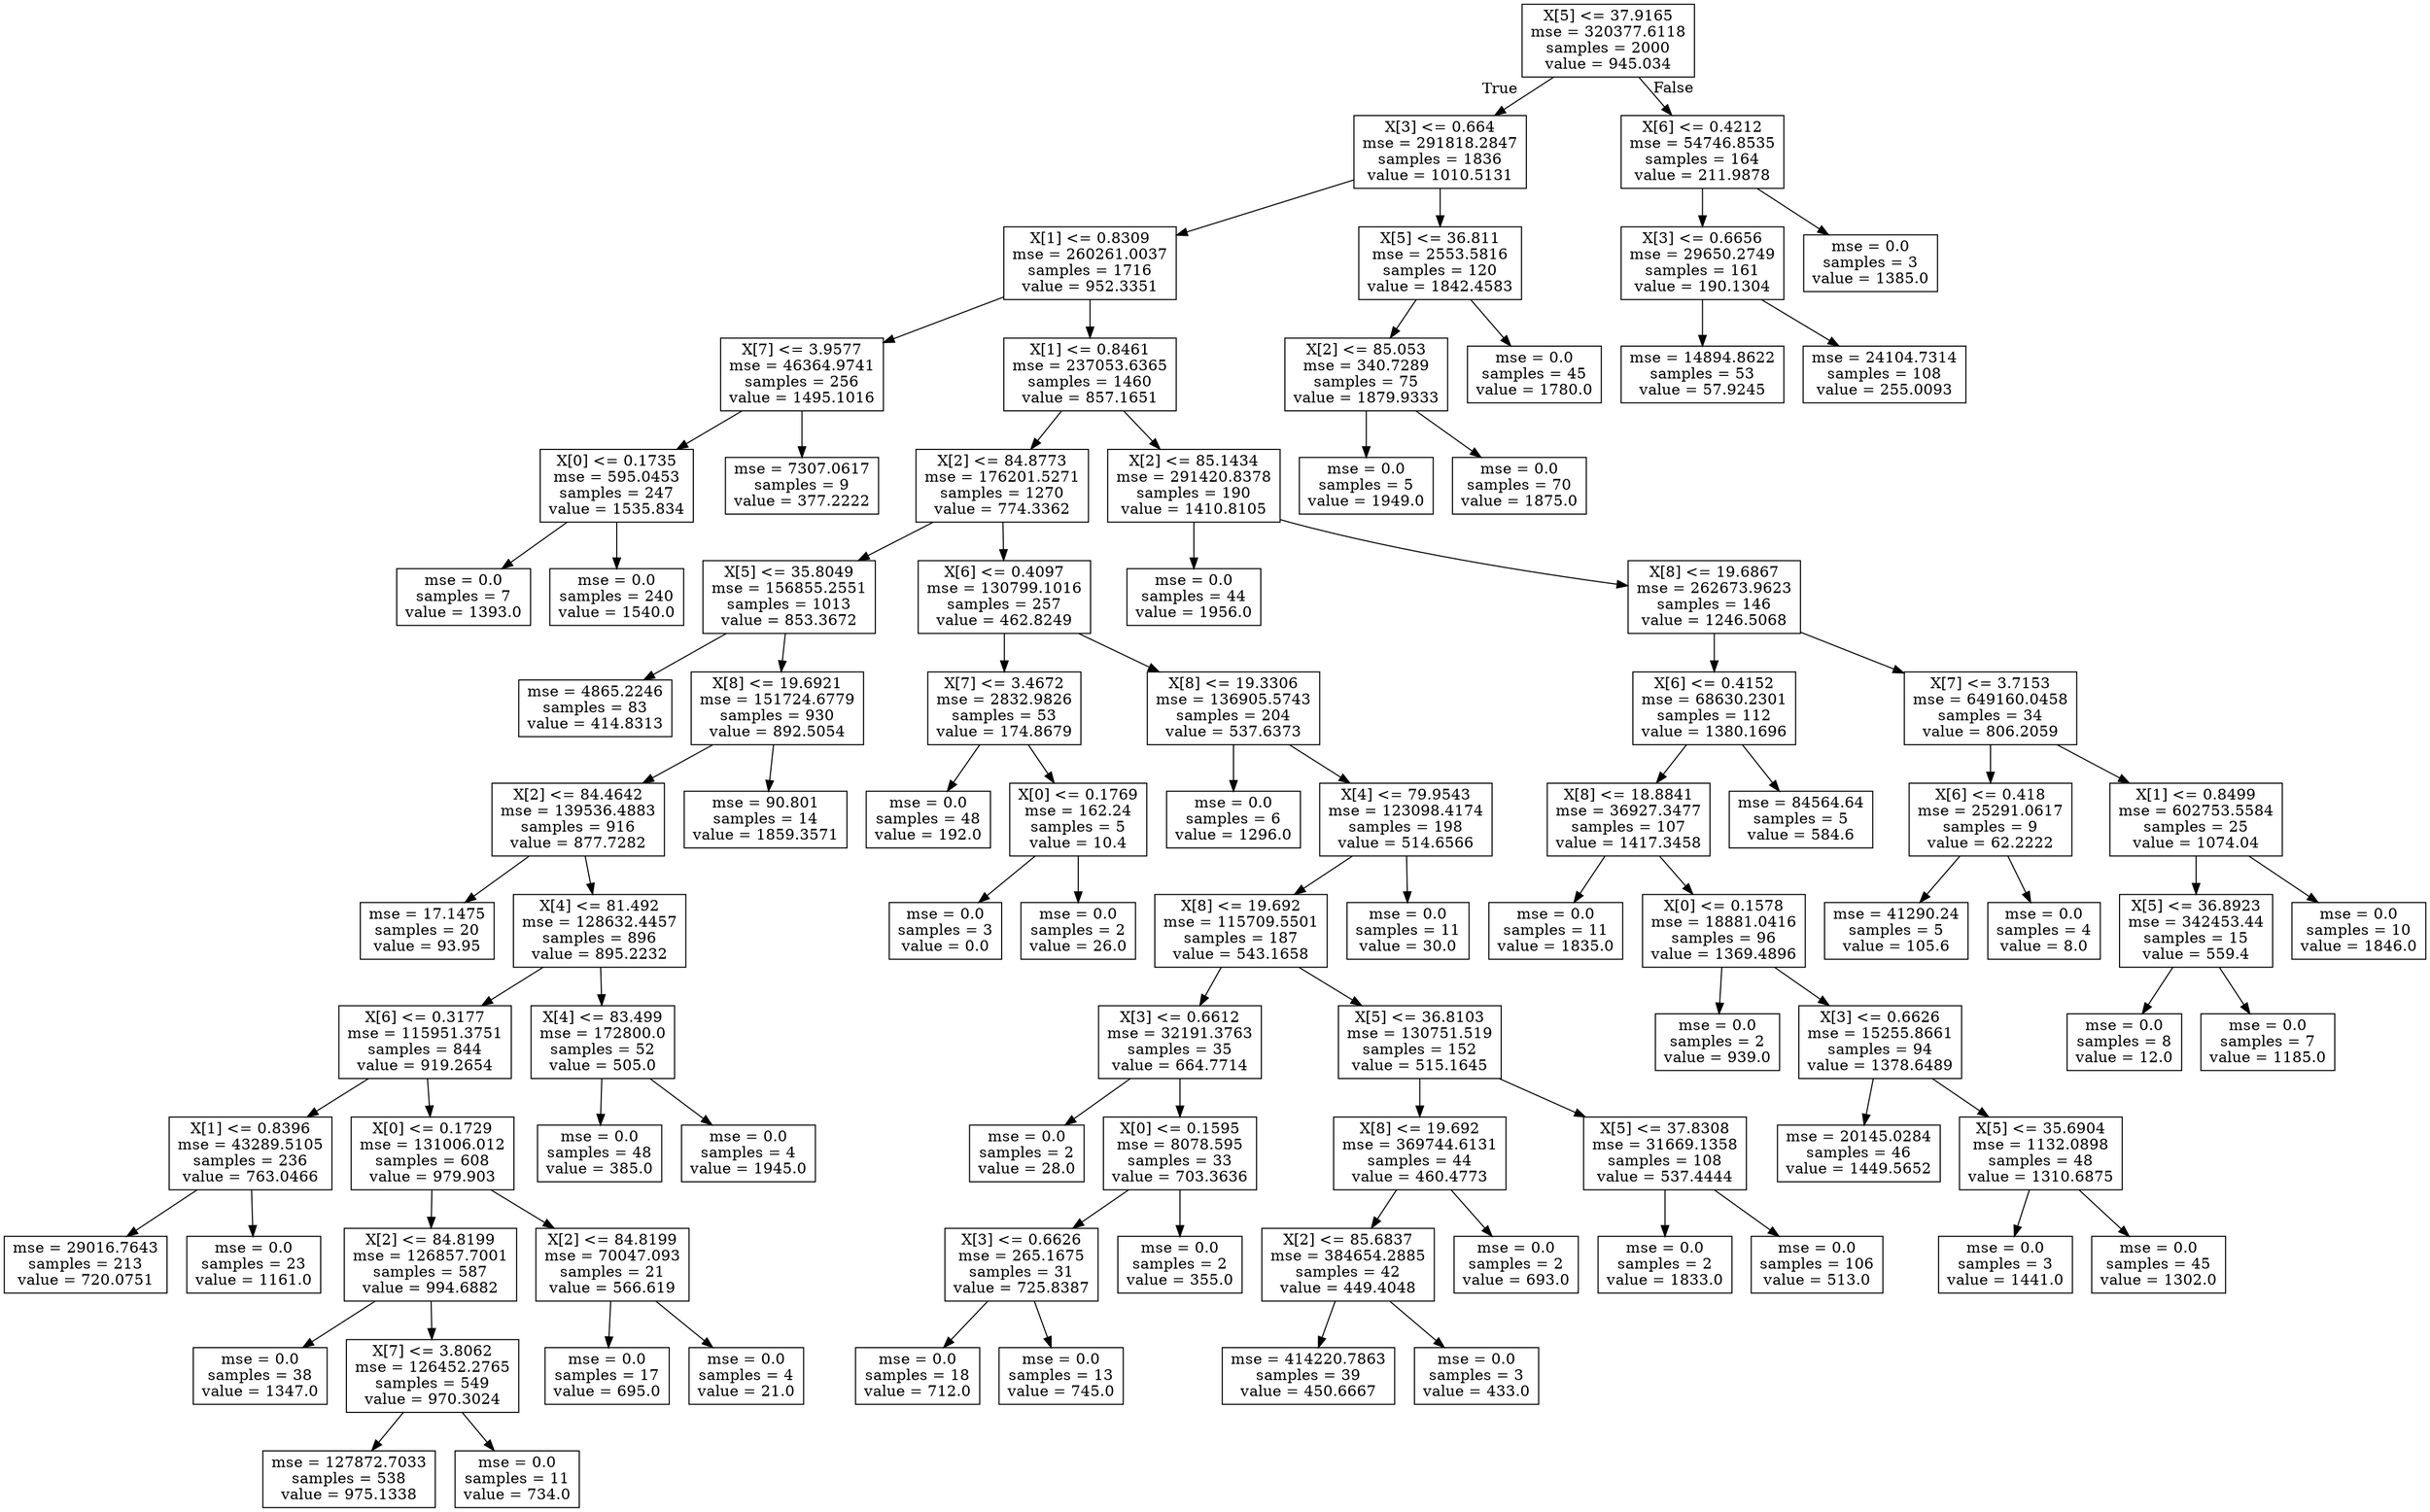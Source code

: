digraph Tree {
node [shape=box] ;
0 [label="X[5] <= 37.9165\nmse = 320377.6118\nsamples = 2000\nvalue = 945.034"] ;
1 [label="X[3] <= 0.664\nmse = 291818.2847\nsamples = 1836\nvalue = 1010.5131"] ;
0 -> 1 [labeldistance=2.5, labelangle=45, headlabel="True"] ;
2 [label="X[1] <= 0.8309\nmse = 260261.0037\nsamples = 1716\nvalue = 952.3351"] ;
1 -> 2 ;
3 [label="X[7] <= 3.9577\nmse = 46364.9741\nsamples = 256\nvalue = 1495.1016"] ;
2 -> 3 ;
4 [label="X[0] <= 0.1735\nmse = 595.0453\nsamples = 247\nvalue = 1535.834"] ;
3 -> 4 ;
5 [label="mse = 0.0\nsamples = 7\nvalue = 1393.0"] ;
4 -> 5 ;
6 [label="mse = 0.0\nsamples = 240\nvalue = 1540.0"] ;
4 -> 6 ;
7 [label="mse = 7307.0617\nsamples = 9\nvalue = 377.2222"] ;
3 -> 7 ;
8 [label="X[1] <= 0.8461\nmse = 237053.6365\nsamples = 1460\nvalue = 857.1651"] ;
2 -> 8 ;
9 [label="X[2] <= 84.8773\nmse = 176201.5271\nsamples = 1270\nvalue = 774.3362"] ;
8 -> 9 ;
10 [label="X[5] <= 35.8049\nmse = 156855.2551\nsamples = 1013\nvalue = 853.3672"] ;
9 -> 10 ;
11 [label="mse = 4865.2246\nsamples = 83\nvalue = 414.8313"] ;
10 -> 11 ;
12 [label="X[8] <= 19.6921\nmse = 151724.6779\nsamples = 930\nvalue = 892.5054"] ;
10 -> 12 ;
13 [label="X[2] <= 84.4642\nmse = 139536.4883\nsamples = 916\nvalue = 877.7282"] ;
12 -> 13 ;
14 [label="mse = 17.1475\nsamples = 20\nvalue = 93.95"] ;
13 -> 14 ;
15 [label="X[4] <= 81.492\nmse = 128632.4457\nsamples = 896\nvalue = 895.2232"] ;
13 -> 15 ;
16 [label="X[6] <= 0.3177\nmse = 115951.3751\nsamples = 844\nvalue = 919.2654"] ;
15 -> 16 ;
17 [label="X[1] <= 0.8396\nmse = 43289.5105\nsamples = 236\nvalue = 763.0466"] ;
16 -> 17 ;
18 [label="mse = 29016.7643\nsamples = 213\nvalue = 720.0751"] ;
17 -> 18 ;
19 [label="mse = 0.0\nsamples = 23\nvalue = 1161.0"] ;
17 -> 19 ;
20 [label="X[0] <= 0.1729\nmse = 131006.012\nsamples = 608\nvalue = 979.903"] ;
16 -> 20 ;
21 [label="X[2] <= 84.8199\nmse = 126857.7001\nsamples = 587\nvalue = 994.6882"] ;
20 -> 21 ;
22 [label="mse = 0.0\nsamples = 38\nvalue = 1347.0"] ;
21 -> 22 ;
23 [label="X[7] <= 3.8062\nmse = 126452.2765\nsamples = 549\nvalue = 970.3024"] ;
21 -> 23 ;
24 [label="mse = 127872.7033\nsamples = 538\nvalue = 975.1338"] ;
23 -> 24 ;
25 [label="mse = 0.0\nsamples = 11\nvalue = 734.0"] ;
23 -> 25 ;
26 [label="X[2] <= 84.8199\nmse = 70047.093\nsamples = 21\nvalue = 566.619"] ;
20 -> 26 ;
27 [label="mse = 0.0\nsamples = 17\nvalue = 695.0"] ;
26 -> 27 ;
28 [label="mse = 0.0\nsamples = 4\nvalue = 21.0"] ;
26 -> 28 ;
29 [label="X[4] <= 83.499\nmse = 172800.0\nsamples = 52\nvalue = 505.0"] ;
15 -> 29 ;
30 [label="mse = 0.0\nsamples = 48\nvalue = 385.0"] ;
29 -> 30 ;
31 [label="mse = 0.0\nsamples = 4\nvalue = 1945.0"] ;
29 -> 31 ;
32 [label="mse = 90.801\nsamples = 14\nvalue = 1859.3571"] ;
12 -> 32 ;
33 [label="X[6] <= 0.4097\nmse = 130799.1016\nsamples = 257\nvalue = 462.8249"] ;
9 -> 33 ;
34 [label="X[7] <= 3.4672\nmse = 2832.9826\nsamples = 53\nvalue = 174.8679"] ;
33 -> 34 ;
35 [label="mse = 0.0\nsamples = 48\nvalue = 192.0"] ;
34 -> 35 ;
36 [label="X[0] <= 0.1769\nmse = 162.24\nsamples = 5\nvalue = 10.4"] ;
34 -> 36 ;
37 [label="mse = 0.0\nsamples = 3\nvalue = 0.0"] ;
36 -> 37 ;
38 [label="mse = 0.0\nsamples = 2\nvalue = 26.0"] ;
36 -> 38 ;
39 [label="X[8] <= 19.3306\nmse = 136905.5743\nsamples = 204\nvalue = 537.6373"] ;
33 -> 39 ;
40 [label="mse = 0.0\nsamples = 6\nvalue = 1296.0"] ;
39 -> 40 ;
41 [label="X[4] <= 79.9543\nmse = 123098.4174\nsamples = 198\nvalue = 514.6566"] ;
39 -> 41 ;
42 [label="X[8] <= 19.692\nmse = 115709.5501\nsamples = 187\nvalue = 543.1658"] ;
41 -> 42 ;
43 [label="X[3] <= 0.6612\nmse = 32191.3763\nsamples = 35\nvalue = 664.7714"] ;
42 -> 43 ;
44 [label="mse = 0.0\nsamples = 2\nvalue = 28.0"] ;
43 -> 44 ;
45 [label="X[0] <= 0.1595\nmse = 8078.595\nsamples = 33\nvalue = 703.3636"] ;
43 -> 45 ;
46 [label="X[3] <= 0.6626\nmse = 265.1675\nsamples = 31\nvalue = 725.8387"] ;
45 -> 46 ;
47 [label="mse = 0.0\nsamples = 18\nvalue = 712.0"] ;
46 -> 47 ;
48 [label="mse = 0.0\nsamples = 13\nvalue = 745.0"] ;
46 -> 48 ;
49 [label="mse = 0.0\nsamples = 2\nvalue = 355.0"] ;
45 -> 49 ;
50 [label="X[5] <= 36.8103\nmse = 130751.519\nsamples = 152\nvalue = 515.1645"] ;
42 -> 50 ;
51 [label="X[8] <= 19.692\nmse = 369744.6131\nsamples = 44\nvalue = 460.4773"] ;
50 -> 51 ;
52 [label="X[2] <= 85.6837\nmse = 384654.2885\nsamples = 42\nvalue = 449.4048"] ;
51 -> 52 ;
53 [label="mse = 414220.7863\nsamples = 39\nvalue = 450.6667"] ;
52 -> 53 ;
54 [label="mse = 0.0\nsamples = 3\nvalue = 433.0"] ;
52 -> 54 ;
55 [label="mse = 0.0\nsamples = 2\nvalue = 693.0"] ;
51 -> 55 ;
56 [label="X[5] <= 37.8308\nmse = 31669.1358\nsamples = 108\nvalue = 537.4444"] ;
50 -> 56 ;
57 [label="mse = 0.0\nsamples = 2\nvalue = 1833.0"] ;
56 -> 57 ;
58 [label="mse = 0.0\nsamples = 106\nvalue = 513.0"] ;
56 -> 58 ;
59 [label="mse = 0.0\nsamples = 11\nvalue = 30.0"] ;
41 -> 59 ;
60 [label="X[2] <= 85.1434\nmse = 291420.8378\nsamples = 190\nvalue = 1410.8105"] ;
8 -> 60 ;
61 [label="mse = 0.0\nsamples = 44\nvalue = 1956.0"] ;
60 -> 61 ;
62 [label="X[8] <= 19.6867\nmse = 262673.9623\nsamples = 146\nvalue = 1246.5068"] ;
60 -> 62 ;
63 [label="X[6] <= 0.4152\nmse = 68630.2301\nsamples = 112\nvalue = 1380.1696"] ;
62 -> 63 ;
64 [label="X[8] <= 18.8841\nmse = 36927.3477\nsamples = 107\nvalue = 1417.3458"] ;
63 -> 64 ;
65 [label="mse = 0.0\nsamples = 11\nvalue = 1835.0"] ;
64 -> 65 ;
66 [label="X[0] <= 0.1578\nmse = 18881.0416\nsamples = 96\nvalue = 1369.4896"] ;
64 -> 66 ;
67 [label="mse = 0.0\nsamples = 2\nvalue = 939.0"] ;
66 -> 67 ;
68 [label="X[3] <= 0.6626\nmse = 15255.8661\nsamples = 94\nvalue = 1378.6489"] ;
66 -> 68 ;
69 [label="mse = 20145.0284\nsamples = 46\nvalue = 1449.5652"] ;
68 -> 69 ;
70 [label="X[5] <= 35.6904\nmse = 1132.0898\nsamples = 48\nvalue = 1310.6875"] ;
68 -> 70 ;
71 [label="mse = 0.0\nsamples = 3\nvalue = 1441.0"] ;
70 -> 71 ;
72 [label="mse = 0.0\nsamples = 45\nvalue = 1302.0"] ;
70 -> 72 ;
73 [label="mse = 84564.64\nsamples = 5\nvalue = 584.6"] ;
63 -> 73 ;
74 [label="X[7] <= 3.7153\nmse = 649160.0458\nsamples = 34\nvalue = 806.2059"] ;
62 -> 74 ;
75 [label="X[6] <= 0.418\nmse = 25291.0617\nsamples = 9\nvalue = 62.2222"] ;
74 -> 75 ;
76 [label="mse = 41290.24\nsamples = 5\nvalue = 105.6"] ;
75 -> 76 ;
77 [label="mse = 0.0\nsamples = 4\nvalue = 8.0"] ;
75 -> 77 ;
78 [label="X[1] <= 0.8499\nmse = 602753.5584\nsamples = 25\nvalue = 1074.04"] ;
74 -> 78 ;
79 [label="X[5] <= 36.8923\nmse = 342453.44\nsamples = 15\nvalue = 559.4"] ;
78 -> 79 ;
80 [label="mse = 0.0\nsamples = 8\nvalue = 12.0"] ;
79 -> 80 ;
81 [label="mse = 0.0\nsamples = 7\nvalue = 1185.0"] ;
79 -> 81 ;
82 [label="mse = 0.0\nsamples = 10\nvalue = 1846.0"] ;
78 -> 82 ;
83 [label="X[5] <= 36.811\nmse = 2553.5816\nsamples = 120\nvalue = 1842.4583"] ;
1 -> 83 ;
84 [label="X[2] <= 85.053\nmse = 340.7289\nsamples = 75\nvalue = 1879.9333"] ;
83 -> 84 ;
85 [label="mse = 0.0\nsamples = 5\nvalue = 1949.0"] ;
84 -> 85 ;
86 [label="mse = 0.0\nsamples = 70\nvalue = 1875.0"] ;
84 -> 86 ;
87 [label="mse = 0.0\nsamples = 45\nvalue = 1780.0"] ;
83 -> 87 ;
88 [label="X[6] <= 0.4212\nmse = 54746.8535\nsamples = 164\nvalue = 211.9878"] ;
0 -> 88 [labeldistance=2.5, labelangle=-45, headlabel="False"] ;
89 [label="X[3] <= 0.6656\nmse = 29650.2749\nsamples = 161\nvalue = 190.1304"] ;
88 -> 89 ;
90 [label="mse = 14894.8622\nsamples = 53\nvalue = 57.9245"] ;
89 -> 90 ;
91 [label="mse = 24104.7314\nsamples = 108\nvalue = 255.0093"] ;
89 -> 91 ;
92 [label="mse = 0.0\nsamples = 3\nvalue = 1385.0"] ;
88 -> 92 ;
}